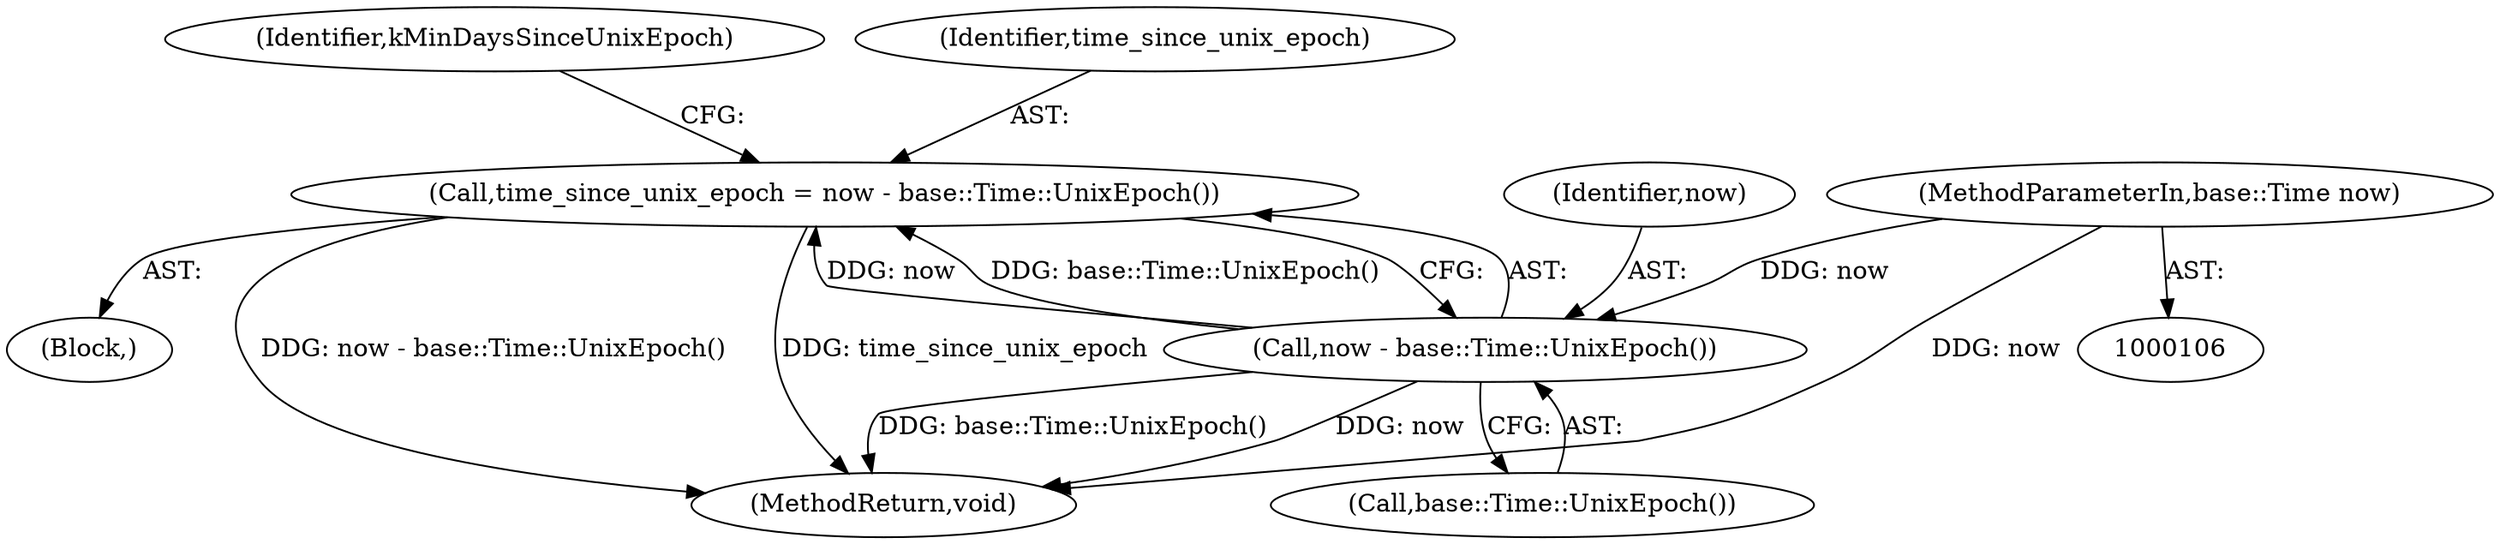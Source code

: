 digraph "0_Chrome_828eab2216a765dea92575c290421c115b8ad028_7@integer" {
"1000115" [label="(Call,time_since_unix_epoch = now - base::Time::UnixEpoch())"];
"1000117" [label="(Call,now - base::Time::UnixEpoch())"];
"1000111" [label="(MethodParameterIn,base::Time now)"];
"1000118" [label="(Identifier,now)"];
"1000113" [label="(Block,)"];
"1000111" [label="(MethodParameterIn,base::Time now)"];
"1000117" [label="(Call,now - base::Time::UnixEpoch())"];
"1000122" [label="(Identifier,kMinDaysSinceUnixEpoch)"];
"1000115" [label="(Call,time_since_unix_epoch = now - base::Time::UnixEpoch())"];
"1000119" [label="(Call,base::Time::UnixEpoch())"];
"1000116" [label="(Identifier,time_since_unix_epoch)"];
"1000267" [label="(MethodReturn,void)"];
"1000115" -> "1000113"  [label="AST: "];
"1000115" -> "1000117"  [label="CFG: "];
"1000116" -> "1000115"  [label="AST: "];
"1000117" -> "1000115"  [label="AST: "];
"1000122" -> "1000115"  [label="CFG: "];
"1000115" -> "1000267"  [label="DDG: now - base::Time::UnixEpoch()"];
"1000115" -> "1000267"  [label="DDG: time_since_unix_epoch"];
"1000117" -> "1000115"  [label="DDG: now"];
"1000117" -> "1000115"  [label="DDG: base::Time::UnixEpoch()"];
"1000117" -> "1000119"  [label="CFG: "];
"1000118" -> "1000117"  [label="AST: "];
"1000119" -> "1000117"  [label="AST: "];
"1000117" -> "1000267"  [label="DDG: now"];
"1000117" -> "1000267"  [label="DDG: base::Time::UnixEpoch()"];
"1000111" -> "1000117"  [label="DDG: now"];
"1000111" -> "1000106"  [label="AST: "];
"1000111" -> "1000267"  [label="DDG: now"];
}
